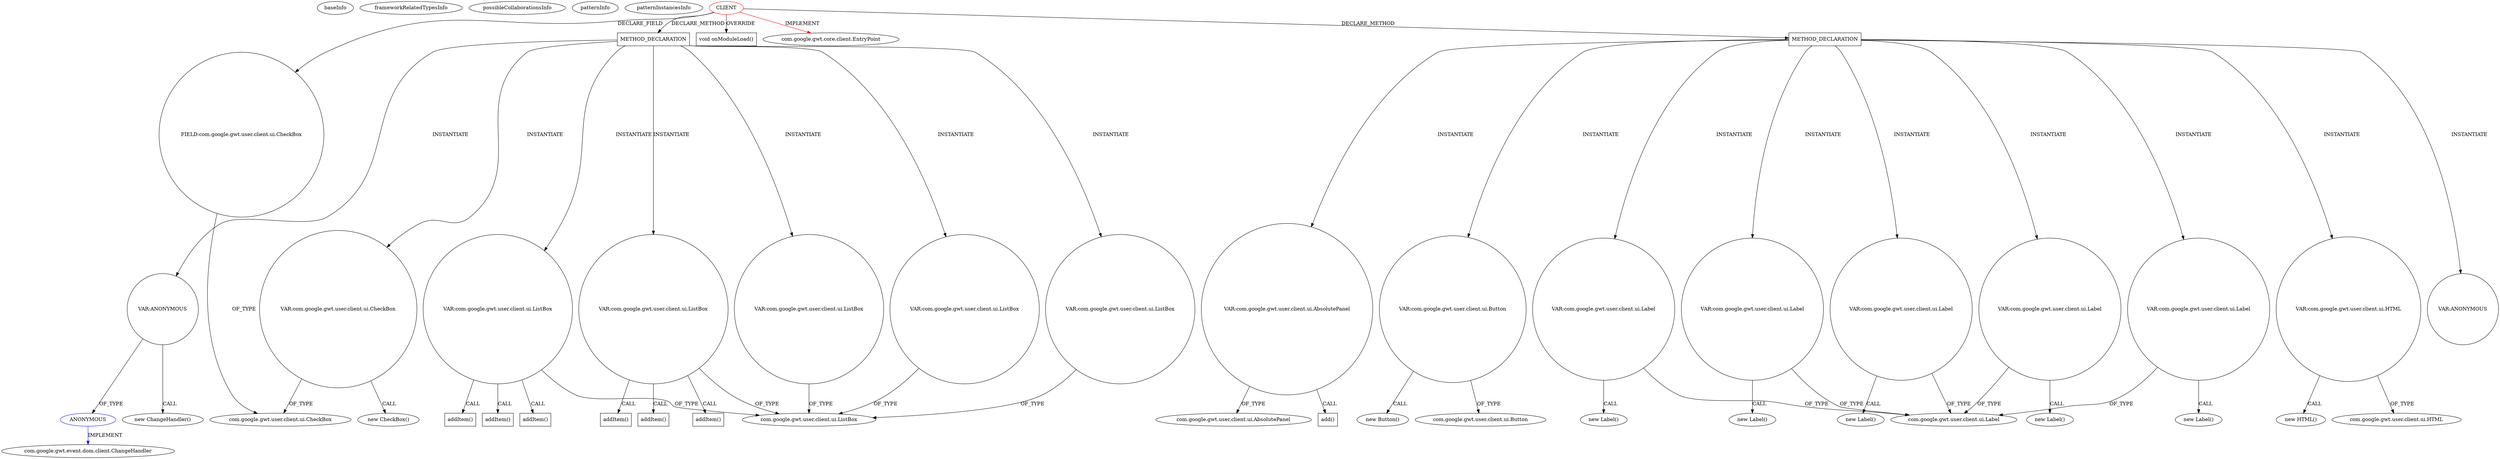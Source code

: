 digraph {
baseInfo[graphId=945,category="pattern",isAnonymous=false,possibleRelation=true]
frameworkRelatedTypesInfo[0="com.google.gwt.core.client.EntryPoint"]
possibleCollaborationsInfo[0="945~INSTANTIATION-CLIENT_METHOD_DECLARATION-~com.google.gwt.core.client.EntryPoint ~com.google.gwt.event.dom.client.ChangeHandler ~false~true"]
patternInfo[frequency=2.0,patternRootClient=0]
patternInstancesInfo[0="spydon-esiade~/spydon-esiade/esiade-master/src/net/esiade/client/Esiade.java~Esiade~4504",1="DeannaSurma-Census~/DeannaSurma-Census/Census-master/src/com/cs4302/census/client/Census.java~Census~109"]
441[label="new CheckBox()",vertexType="CONSTRUCTOR_CALL",isFrameworkType=false]
442[label="VAR:com.google.gwt.user.client.ui.CheckBox",vertexType="VARIABLE_EXPRESION",isFrameworkType=false,shape=circle]
178[label="METHOD_DECLARATION",vertexType="CLIENT_METHOD_DECLARATION",isFrameworkType=false,shape=box]
0[label="CLIENT",vertexType="ROOT_CLIENT_CLASS_DECLARATION",isFrameworkType=false,color=red]
4[label="FIELD:com.google.gwt.user.client.ui.CheckBox",vertexType="FIELD_DECLARATION",isFrameworkType=false,shape=circle]
64[label="void onModuleLoad()",vertexType="OVERRIDING_METHOD_DECLARATION",isFrameworkType=false,shape=box]
3[label="com.google.gwt.user.client.ui.CheckBox",vertexType="FRAMEWORK_CLASS_TYPE",isFrameworkType=false]
1[label="com.google.gwt.core.client.EntryPoint",vertexType="FRAMEWORK_INTERFACE_TYPE",isFrameworkType=false]
354[label="VAR:ANONYMOUS",vertexType="VARIABLE_EXPRESION",isFrameworkType=false,shape=circle]
355[label="ANONYMOUS",vertexType="REFERENCE_ANONYMOUS_DECLARATION",isFrameworkType=false,color=blue]
353[label="new ChangeHandler()",vertexType="CONSTRUCTOR_CALL",isFrameworkType=false]
356[label="com.google.gwt.event.dom.client.ChangeHandler",vertexType="FRAMEWORK_INTERFACE_TYPE",isFrameworkType=false]
444[label="METHOD_DECLARATION",vertexType="CLIENT_METHOD_DECLARATION",isFrameworkType=false,shape=box]
595[label="VAR:com.google.gwt.user.client.ui.Label",vertexType="VARIABLE_EXPRESION",isFrameworkType=false,shape=circle]
453[label="com.google.gwt.user.client.ui.Label",vertexType="FRAMEWORK_CLASS_TYPE",isFrameworkType=false]
504[label="VAR:com.google.gwt.user.client.ui.Label",vertexType="VARIABLE_EXPRESION",isFrameworkType=false,shape=circle]
686[label="VAR:com.google.gwt.user.client.ui.Label",vertexType="VARIABLE_EXPRESION",isFrameworkType=false,shape=circle]
717[label="VAR:com.google.gwt.user.client.ui.Label",vertexType="VARIABLE_EXPRESION",isFrameworkType=false,shape=circle]
787[label="VAR:com.google.gwt.user.client.ui.Label",vertexType="VARIABLE_EXPRESION",isFrameworkType=false,shape=circle]
836[label="VAR:com.google.gwt.user.client.ui.HTML",vertexType="VARIABLE_EXPRESION",isFrameworkType=false,shape=circle]
835[label="new HTML()",vertexType="CONSTRUCTOR_CALL",isFrameworkType=false]
827[label="VAR:ANONYMOUS",vertexType="VARIABLE_EXPRESION",isFrameworkType=false,shape=circle]
716[label="new Label()",vertexType="CONSTRUCTOR_CALL",isFrameworkType=false]
594[label="new Label()",vertexType="CONSTRUCTOR_CALL",isFrameworkType=false]
786[label="new Label()",vertexType="CONSTRUCTOR_CALL",isFrameworkType=false]
503[label="new Label()",vertexType="CONSTRUCTOR_CALL",isFrameworkType=false]
685[label="new Label()",vertexType="CONSTRUCTOR_CALL",isFrameworkType=false]
636[label="VAR:com.google.gwt.user.client.ui.AbsolutePanel",vertexType="VARIABLE_EXPRESION",isFrameworkType=false,shape=circle]
447[label="com.google.gwt.user.client.ui.AbsolutePanel",vertexType="FRAMEWORK_CLASS_TYPE",isFrameworkType=false]
637[label="add()",vertexType="INSIDE_CALL",isFrameworkType=false,shape=box]
821[label="VAR:com.google.gwt.user.client.ui.Button",vertexType="VARIABLE_EXPRESION",isFrameworkType=false,shape=circle]
820[label="new Button()",vertexType="CONSTRUCTOR_CALL",isFrameworkType=false]
837[label="com.google.gwt.user.client.ui.HTML",vertexType="FRAMEWORK_CLASS_TYPE",isFrameworkType=false]
15[label="com.google.gwt.user.client.ui.Button",vertexType="FRAMEWORK_CLASS_TYPE",isFrameworkType=false]
409[label="VAR:com.google.gwt.user.client.ui.ListBox",vertexType="VARIABLE_EXPRESION",isFrameworkType=false,shape=circle]
415[label="addItem()",vertexType="INSIDE_CALL",isFrameworkType=false,shape=box]
7[label="com.google.gwt.user.client.ui.ListBox",vertexType="FRAMEWORK_CLASS_TYPE",isFrameworkType=false]
407[label="VAR:com.google.gwt.user.client.ui.ListBox",vertexType="VARIABLE_EXPRESION",isFrameworkType=false,shape=circle]
410[label="addItem()",vertexType="INSIDE_CALL",isFrameworkType=false,shape=box]
419[label="VAR:com.google.gwt.user.client.ui.ListBox",vertexType="VARIABLE_EXPRESION",isFrameworkType=false,shape=circle]
425[label="addItem()",vertexType="INSIDE_CALL",isFrameworkType=false,shape=box]
427[label="VAR:com.google.gwt.user.client.ui.ListBox",vertexType="VARIABLE_EXPRESION",isFrameworkType=false,shape=circle]
420[label="addItem()",vertexType="INSIDE_CALL",isFrameworkType=false,shape=box]
413[label="addItem()",vertexType="INSIDE_CALL",isFrameworkType=false,shape=box]
423[label="addItem()",vertexType="INSIDE_CALL",isFrameworkType=false,shape=box]
429[label="VAR:com.google.gwt.user.client.ui.ListBox",vertexType="VARIABLE_EXPRESION",isFrameworkType=false,shape=circle]
717->716[label="CALL"]
442->3[label="OF_TYPE"]
409->413[label="CALL"]
355->356[label="IMPLEMENT",color=blue]
0->64[label="OVERRIDE"]
429->7[label="OF_TYPE"]
821->15[label="OF_TYPE"]
178->354[label="INSTANTIATE"]
836->837[label="OF_TYPE"]
419->7[label="OF_TYPE"]
4->3[label="OF_TYPE"]
0->4[label="DECLARE_FIELD"]
409->7[label="OF_TYPE"]
504->453[label="OF_TYPE"]
444->686[label="INSTANTIATE"]
409->415[label="CALL"]
442->441[label="CALL"]
354->353[label="CALL"]
595->594[label="CALL"]
444->836[label="INSTANTIATE"]
444->787[label="INSTANTIATE"]
419->425[label="CALL"]
178->442[label="INSTANTIATE"]
444->504[label="INSTANTIATE"]
0->1[label="IMPLEMENT",color=red]
787->786[label="CALL"]
178->419[label="INSTANTIATE"]
444->717[label="INSTANTIATE"]
354->355[label="OF_TYPE"]
178->429[label="INSTANTIATE"]
0->178[label="DECLARE_METHOD"]
444->827[label="INSTANTIATE"]
717->453[label="OF_TYPE"]
178->409[label="INSTANTIATE"]
636->447[label="OF_TYPE"]
686->685[label="CALL"]
787->453[label="OF_TYPE"]
0->444[label="DECLARE_METHOD"]
444->595[label="INSTANTIATE"]
636->637[label="CALL"]
444->636[label="INSTANTIATE"]
407->7[label="OF_TYPE"]
504->503[label="CALL"]
178->407[label="INSTANTIATE"]
444->821[label="INSTANTIATE"]
419->423[label="CALL"]
821->820[label="CALL"]
409->410[label="CALL"]
836->835[label="CALL"]
419->420[label="CALL"]
686->453[label="OF_TYPE"]
178->427[label="INSTANTIATE"]
595->453[label="OF_TYPE"]
427->7[label="OF_TYPE"]
}
